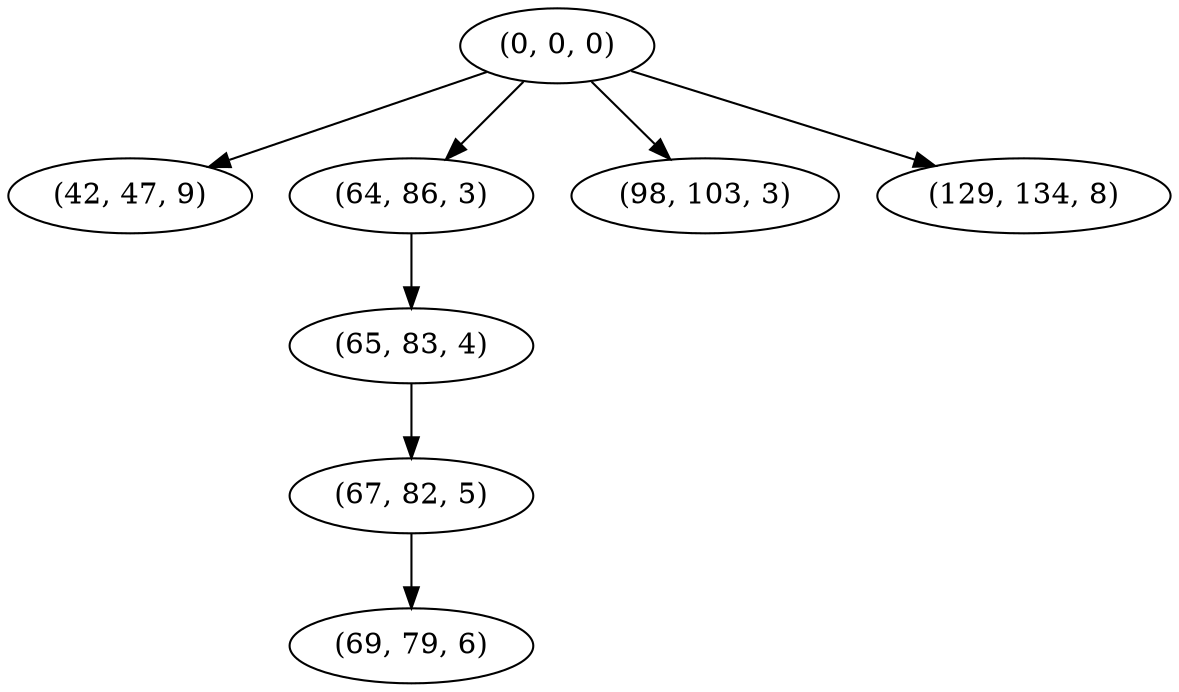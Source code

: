 digraph tree {
    "(0, 0, 0)";
    "(42, 47, 9)";
    "(64, 86, 3)";
    "(65, 83, 4)";
    "(67, 82, 5)";
    "(69, 79, 6)";
    "(98, 103, 3)";
    "(129, 134, 8)";
    "(0, 0, 0)" -> "(42, 47, 9)";
    "(0, 0, 0)" -> "(64, 86, 3)";
    "(0, 0, 0)" -> "(98, 103, 3)";
    "(0, 0, 0)" -> "(129, 134, 8)";
    "(64, 86, 3)" -> "(65, 83, 4)";
    "(65, 83, 4)" -> "(67, 82, 5)";
    "(67, 82, 5)" -> "(69, 79, 6)";
}
